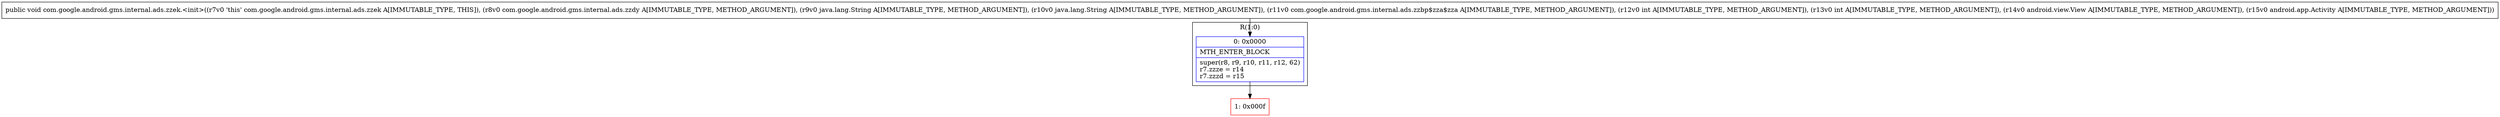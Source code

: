 digraph "CFG forcom.google.android.gms.internal.ads.zzek.\<init\>(Lcom\/google\/android\/gms\/internal\/ads\/zzdy;Ljava\/lang\/String;Ljava\/lang\/String;Lcom\/google\/android\/gms\/internal\/ads\/zzbp$zza$zza;IILandroid\/view\/View;Landroid\/app\/Activity;)V" {
subgraph cluster_Region_1117710009 {
label = "R(1:0)";
node [shape=record,color=blue];
Node_0 [shape=record,label="{0\:\ 0x0000|MTH_ENTER_BLOCK\l|super(r8, r9, r10, r11, r12, 62)\lr7.zzze = r14\lr7.zzzd = r15\l}"];
}
Node_1 [shape=record,color=red,label="{1\:\ 0x000f}"];
MethodNode[shape=record,label="{public void com.google.android.gms.internal.ads.zzek.\<init\>((r7v0 'this' com.google.android.gms.internal.ads.zzek A[IMMUTABLE_TYPE, THIS]), (r8v0 com.google.android.gms.internal.ads.zzdy A[IMMUTABLE_TYPE, METHOD_ARGUMENT]), (r9v0 java.lang.String A[IMMUTABLE_TYPE, METHOD_ARGUMENT]), (r10v0 java.lang.String A[IMMUTABLE_TYPE, METHOD_ARGUMENT]), (r11v0 com.google.android.gms.internal.ads.zzbp$zza$zza A[IMMUTABLE_TYPE, METHOD_ARGUMENT]), (r12v0 int A[IMMUTABLE_TYPE, METHOD_ARGUMENT]), (r13v0 int A[IMMUTABLE_TYPE, METHOD_ARGUMENT]), (r14v0 android.view.View A[IMMUTABLE_TYPE, METHOD_ARGUMENT]), (r15v0 android.app.Activity A[IMMUTABLE_TYPE, METHOD_ARGUMENT])) }"];
MethodNode -> Node_0;
Node_0 -> Node_1;
}

